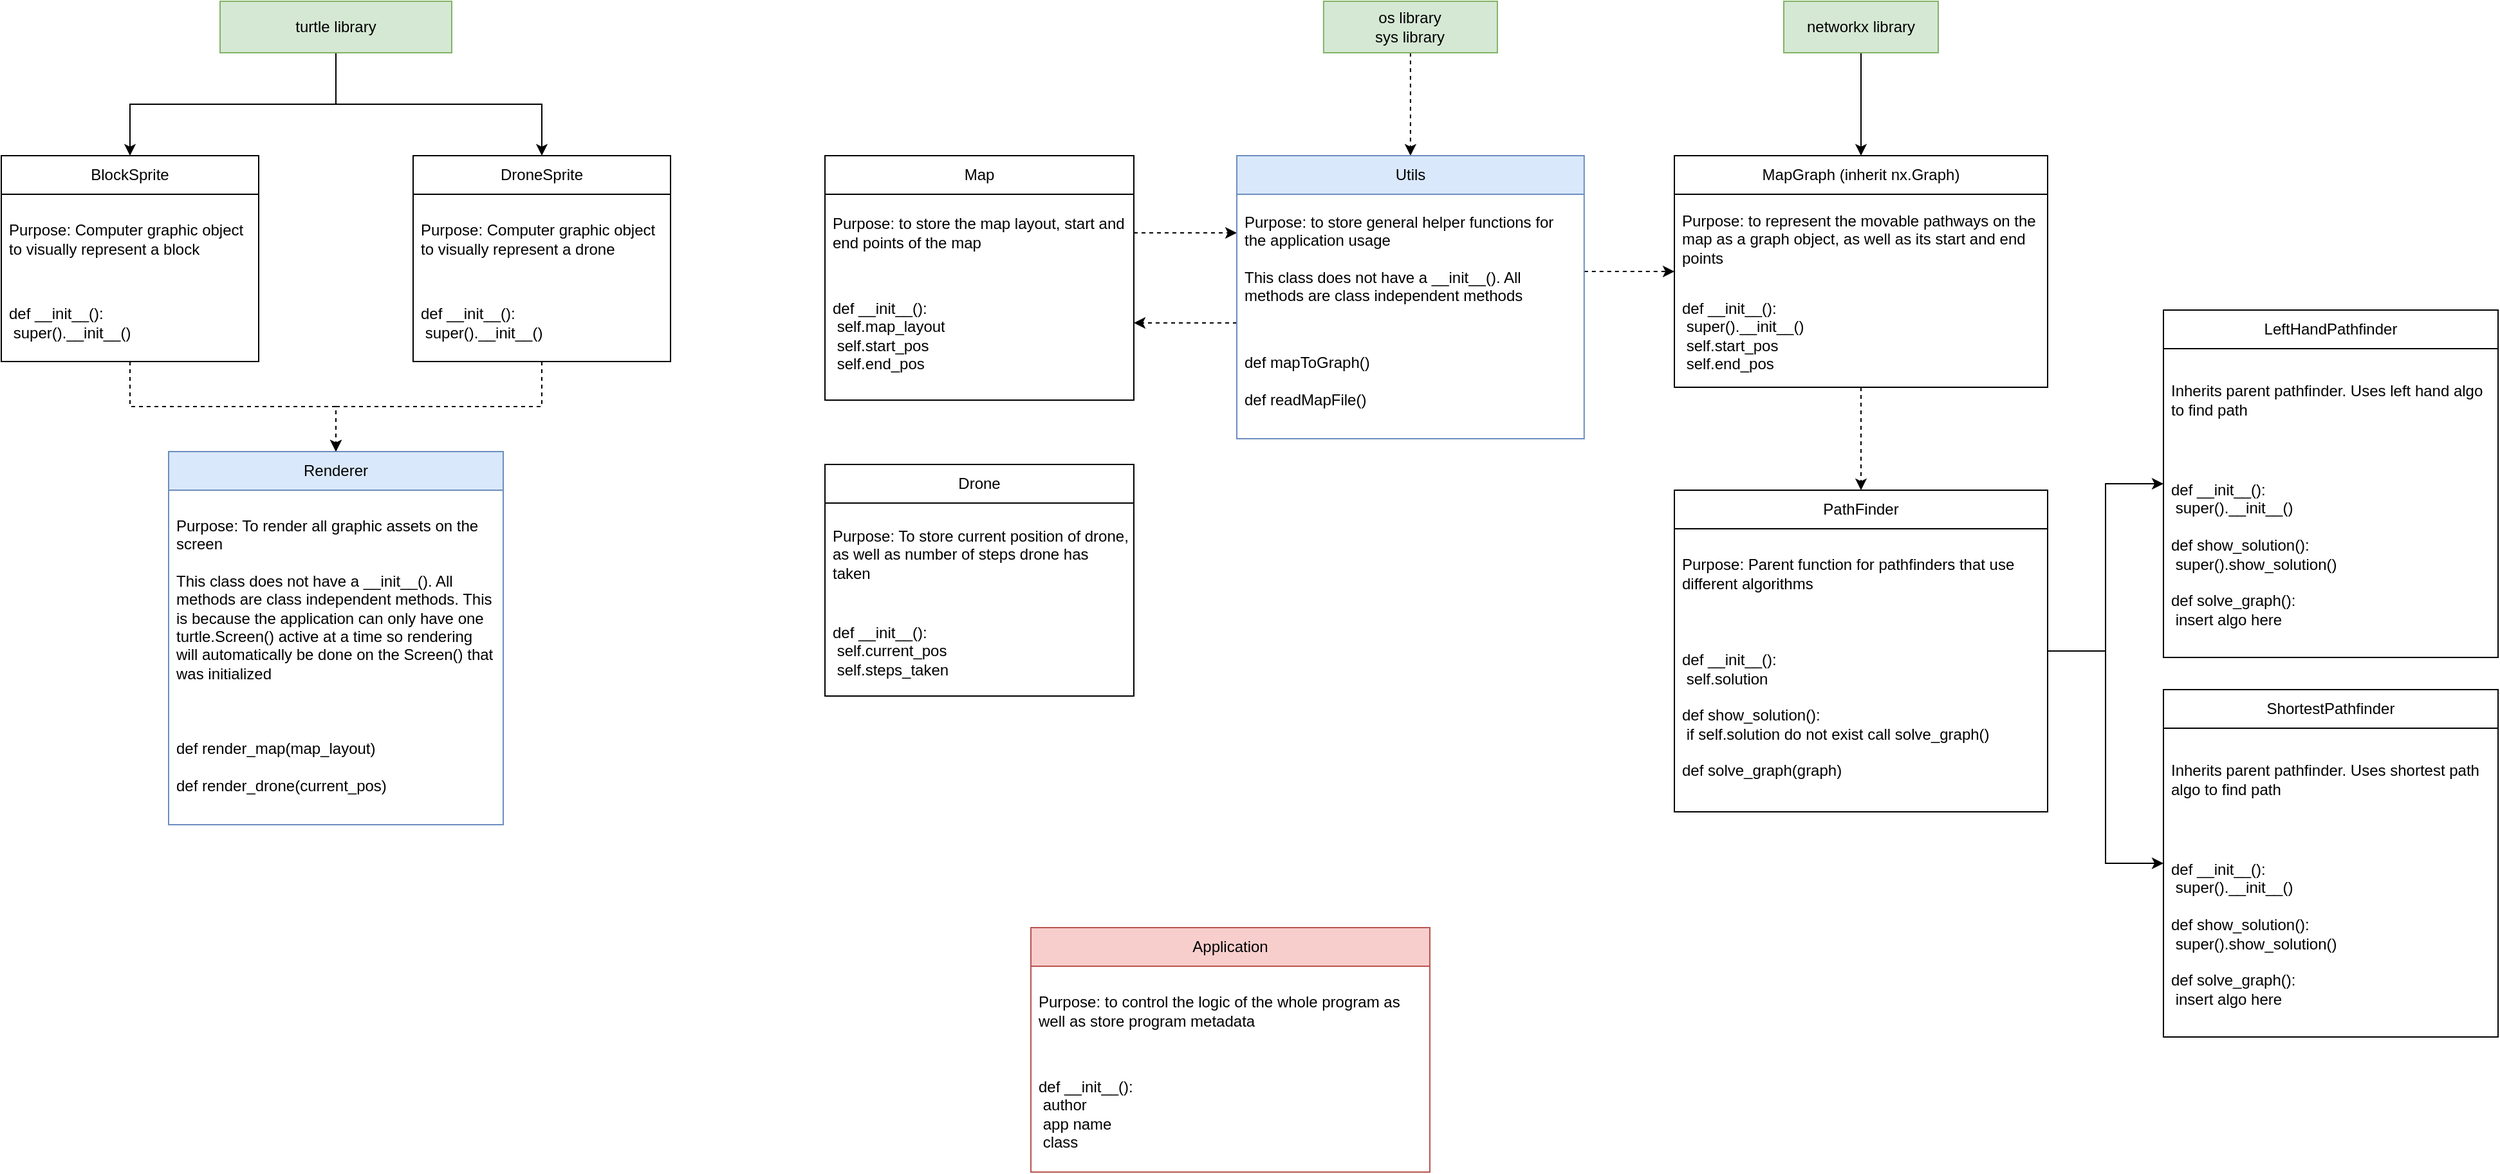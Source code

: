 <mxfile version="20.8.15" type="github" pages="3">
  <diagram id="C5RBs43oDa-KdzZeNtuy" name="Class Design">
    <mxGraphModel dx="1459" dy="796" grid="1" gridSize="10" guides="1" tooltips="1" connect="1" arrows="1" fold="1" page="1" pageScale="1" pageWidth="2336" pageHeight="1654" math="0" shadow="0">
      <root>
        <mxCell id="WIyWlLk6GJQsqaUBKTNV-0" />
        <mxCell id="WIyWlLk6GJQsqaUBKTNV-1" parent="WIyWlLk6GJQsqaUBKTNV-0" />
        <mxCell id="vD4cvlfS7zfxwfo6U6s2-16" style="edgeStyle=orthogonalEdgeStyle;rounded=0;orthogonalLoop=1;jettySize=auto;html=1;" parent="WIyWlLk6GJQsqaUBKTNV-1" source="dQ57IdhiGYJqUYmVvskk-5" target="64Xpcqo6hRMuvh9icXLn-0" edge="1">
          <mxGeometry relative="1" as="geometry" />
        </mxCell>
        <mxCell id="uCqwbNBmqY_bpqWK9Ru8-3" style="edgeStyle=orthogonalEdgeStyle;rounded=0;orthogonalLoop=1;jettySize=auto;html=1;" parent="WIyWlLk6GJQsqaUBKTNV-1" source="dQ57IdhiGYJqUYmVvskk-5" target="uCqwbNBmqY_bpqWK9Ru8-0" edge="1">
          <mxGeometry relative="1" as="geometry" />
        </mxCell>
        <mxCell id="dQ57IdhiGYJqUYmVvskk-5" value="turtle library" style="rounded=0;whiteSpace=wrap;html=1;fillColor=#d5e8d4;strokeColor=#82b366;" parent="WIyWlLk6GJQsqaUBKTNV-1" vertex="1">
          <mxGeometry x="210" y="40" width="180" height="40" as="geometry" />
        </mxCell>
        <mxCell id="pP4sysXfX_SifiGV4ZdW-8" style="edgeStyle=orthogonalEdgeStyle;rounded=0;orthogonalLoop=1;jettySize=auto;html=1;dashed=1;" parent="WIyWlLk6GJQsqaUBKTNV-1" source="dQ57IdhiGYJqUYmVvskk-13" target="pP4sysXfX_SifiGV4ZdW-3" edge="1">
          <mxGeometry relative="1" as="geometry">
            <Array as="points">
              <mxPoint x="950" y="220" />
              <mxPoint x="950" y="220" />
            </Array>
          </mxGeometry>
        </mxCell>
        <mxCell id="dQ57IdhiGYJqUYmVvskk-13" value="Map" style="swimlane;fontStyle=0;childLayout=stackLayout;horizontal=1;startSize=30;horizontalStack=0;resizeParent=1;resizeParentMax=0;resizeLast=0;collapsible=1;marginBottom=0;whiteSpace=wrap;html=1;" parent="WIyWlLk6GJQsqaUBKTNV-1" vertex="1">
          <mxGeometry x="680" y="160" width="240" height="190" as="geometry" />
        </mxCell>
        <mxCell id="dQ57IdhiGYJqUYmVvskk-14" value="Purpose: to store the map layout, start and end points of the map" style="text;strokeColor=none;fillColor=none;align=left;verticalAlign=middle;spacingLeft=4;spacingRight=4;overflow=hidden;points=[[0,0.5],[1,0.5]];portConstraint=eastwest;rotatable=0;whiteSpace=wrap;html=1;" parent="dQ57IdhiGYJqUYmVvskk-13" vertex="1">
          <mxGeometry y="30" width="240" height="60" as="geometry" />
        </mxCell>
        <mxCell id="dQ57IdhiGYJqUYmVvskk-21" value="def __init__():&lt;br&gt;&lt;span style=&quot;white-space: pre;&quot;&gt; &lt;/span&gt;self.map_layout&lt;br&gt;&lt;span style=&quot;white-space: pre;&quot;&gt; &lt;/span&gt;self.start_pos&lt;br&gt;&lt;span style=&quot;white-space: pre;&quot;&gt; &lt;/span&gt;self.end_pos&lt;br&gt;" style="text;strokeColor=none;fillColor=none;align=left;verticalAlign=middle;spacingLeft=4;spacingRight=4;overflow=hidden;points=[[0,0.5],[1,0.5]];portConstraint=eastwest;rotatable=0;whiteSpace=wrap;html=1;" parent="dQ57IdhiGYJqUYmVvskk-13" vertex="1">
          <mxGeometry y="90" width="240" height="100" as="geometry" />
        </mxCell>
        <mxCell id="vD4cvlfS7zfxwfo6U6s2-6" style="edgeStyle=orthogonalEdgeStyle;rounded=0;orthogonalLoop=1;jettySize=auto;html=1;" parent="WIyWlLk6GJQsqaUBKTNV-1" source="dQ57IdhiGYJqUYmVvskk-32" target="vD4cvlfS7zfxwfo6U6s2-2" edge="1">
          <mxGeometry relative="1" as="geometry" />
        </mxCell>
        <mxCell id="vD4cvlfS7zfxwfo6U6s2-10" style="edgeStyle=orthogonalEdgeStyle;rounded=0;orthogonalLoop=1;jettySize=auto;html=1;" parent="WIyWlLk6GJQsqaUBKTNV-1" source="dQ57IdhiGYJqUYmVvskk-32" target="vD4cvlfS7zfxwfo6U6s2-7" edge="1">
          <mxGeometry relative="1" as="geometry" />
        </mxCell>
        <mxCell id="dQ57IdhiGYJqUYmVvskk-32" value="PathFinder" style="swimlane;fontStyle=0;childLayout=stackLayout;horizontal=1;startSize=30;horizontalStack=0;resizeParent=1;resizeParentMax=0;resizeLast=0;collapsible=1;marginBottom=0;whiteSpace=wrap;html=1;" parent="WIyWlLk6GJQsqaUBKTNV-1" vertex="1">
          <mxGeometry x="1340" y="420" width="290" height="250" as="geometry" />
        </mxCell>
        <mxCell id="dQ57IdhiGYJqUYmVvskk-33" value="Purpose: Parent function for pathfinders that use different algorithms" style="text;strokeColor=none;fillColor=none;align=left;verticalAlign=middle;spacingLeft=4;spacingRight=4;overflow=hidden;points=[[0,0.5],[1,0.5]];portConstraint=eastwest;rotatable=0;whiteSpace=wrap;html=1;" parent="dQ57IdhiGYJqUYmVvskk-32" vertex="1">
          <mxGeometry y="30" width="290" height="70" as="geometry" />
        </mxCell>
        <mxCell id="dQ57IdhiGYJqUYmVvskk-35" value="def __init__():&lt;br&gt;&lt;span style=&quot;white-space: pre;&quot;&gt; &lt;/span&gt;self.solution&lt;br&gt;&lt;br&gt;def show_solution():&lt;br&gt;&lt;span style=&quot;white-space: pre;&quot;&gt; &lt;/span&gt;if self.solution do not exist call solve_graph()&lt;br&gt;&lt;br&gt;def solve_graph(graph)" style="text;strokeColor=none;fillColor=none;align=left;verticalAlign=middle;spacingLeft=4;spacingRight=4;overflow=hidden;points=[[0,0.5],[1,0.5]];portConstraint=eastwest;rotatable=0;whiteSpace=wrap;html=1;" parent="dQ57IdhiGYJqUYmVvskk-32" vertex="1">
          <mxGeometry y="100" width="290" height="150" as="geometry" />
        </mxCell>
        <mxCell id="7FqHwzOTrSw8YaoyhYBU-6" value="Application" style="swimlane;fontStyle=0;childLayout=stackLayout;horizontal=1;startSize=30;horizontalStack=0;resizeParent=1;resizeParentMax=0;resizeLast=0;collapsible=1;marginBottom=0;whiteSpace=wrap;html=1;fillColor=#f8cecc;strokeColor=#b85450;" parent="WIyWlLk6GJQsqaUBKTNV-1" vertex="1">
          <mxGeometry x="840" y="760" width="310" height="190" as="geometry" />
        </mxCell>
        <mxCell id="7FqHwzOTrSw8YaoyhYBU-7" value="Purpose: to control the logic of the whole program as well as store program metadata" style="text;strokeColor=none;fillColor=none;align=left;verticalAlign=middle;spacingLeft=4;spacingRight=4;overflow=hidden;points=[[0,0.5],[1,0.5]];portConstraint=eastwest;rotatable=0;whiteSpace=wrap;html=1;" parent="7FqHwzOTrSw8YaoyhYBU-6" vertex="1">
          <mxGeometry y="30" width="310" height="70" as="geometry" />
        </mxCell>
        <mxCell id="7FqHwzOTrSw8YaoyhYBU-9" value="def __init__():&lt;br&gt;&lt;span style=&quot;white-space: pre;&quot;&gt; &lt;/span&gt;author&lt;br&gt;&lt;span style=&quot;white-space: pre;&quot;&gt; &lt;/span&gt;app name&lt;br&gt;&lt;span style=&quot;white-space: pre;&quot;&gt; &lt;/span&gt;class" style="text;strokeColor=none;fillColor=none;align=left;verticalAlign=middle;spacingLeft=4;spacingRight=4;overflow=hidden;points=[[0,0.5],[1,0.5]];portConstraint=eastwest;rotatable=0;whiteSpace=wrap;html=1;" parent="7FqHwzOTrSw8YaoyhYBU-6" vertex="1">
          <mxGeometry y="100" width="310" height="90" as="geometry" />
        </mxCell>
        <mxCell id="4WqTjVgoWAFysmVd5On_-0" style="edgeStyle=orthogonalEdgeStyle;rounded=0;orthogonalLoop=1;jettySize=auto;html=1;dashed=1;" parent="WIyWlLk6GJQsqaUBKTNV-1" source="QhIDpwn1hLKXuRbCtxrE-2" target="pP4sysXfX_SifiGV4ZdW-3" edge="1">
          <mxGeometry relative="1" as="geometry" />
        </mxCell>
        <mxCell id="QhIDpwn1hLKXuRbCtxrE-2" value="os library&lt;br&gt;sys library" style="rounded=0;whiteSpace=wrap;html=1;fillColor=#d5e8d4;strokeColor=#82b366;" parent="WIyWlLk6GJQsqaUBKTNV-1" vertex="1">
          <mxGeometry x="1067.42" y="40" width="135.05" height="40" as="geometry" />
        </mxCell>
        <mxCell id="pP4sysXfX_SifiGV4ZdW-2" style="edgeStyle=orthogonalEdgeStyle;rounded=0;orthogonalLoop=1;jettySize=auto;html=1;dashed=1;" parent="WIyWlLk6GJQsqaUBKTNV-1" source="4GmTz1bbVhYTWeWpqr6v-0" target="dQ57IdhiGYJqUYmVvskk-32" edge="1">
          <mxGeometry relative="1" as="geometry" />
        </mxCell>
        <mxCell id="4GmTz1bbVhYTWeWpqr6v-0" value="MapGraph (inherit nx.Graph)" style="swimlane;fontStyle=0;childLayout=stackLayout;horizontal=1;startSize=30;horizontalStack=0;resizeParent=1;resizeParentMax=0;resizeLast=0;collapsible=1;marginBottom=0;whiteSpace=wrap;html=1;" parent="WIyWlLk6GJQsqaUBKTNV-1" vertex="1">
          <mxGeometry x="1340" y="160" width="290" height="180" as="geometry" />
        </mxCell>
        <mxCell id="4GmTz1bbVhYTWeWpqr6v-1" value="Purpose: to represent the movable pathways on the map as a graph object, as well as its start and end points" style="text;strokeColor=none;fillColor=none;align=left;verticalAlign=middle;spacingLeft=4;spacingRight=4;overflow=hidden;points=[[0,0.5],[1,0.5]];portConstraint=eastwest;rotatable=0;whiteSpace=wrap;html=1;" parent="4GmTz1bbVhYTWeWpqr6v-0" vertex="1">
          <mxGeometry y="30" width="290" height="70" as="geometry" />
        </mxCell>
        <mxCell id="4GmTz1bbVhYTWeWpqr6v-3" value="def __init__():&lt;br&gt;&lt;span style=&quot;white-space: pre;&quot;&gt; &lt;/span&gt;super().__init__()&lt;br&gt;&lt;span style=&quot;white-space: pre;&quot;&gt; &lt;/span&gt;self.start_pos&lt;br&gt;&lt;span style=&quot;white-space: pre;&quot;&gt; &lt;/span&gt;self.end_pos" style="text;strokeColor=none;fillColor=none;align=left;verticalAlign=middle;spacingLeft=4;spacingRight=4;overflow=hidden;points=[[0,0.5],[1,0.5]];portConstraint=eastwest;rotatable=0;whiteSpace=wrap;html=1;" parent="4GmTz1bbVhYTWeWpqr6v-0" vertex="1">
          <mxGeometry y="100" width="290" height="80" as="geometry" />
        </mxCell>
        <mxCell id="4GmTz1bbVhYTWeWpqr6v-9" style="edgeStyle=orthogonalEdgeStyle;rounded=0;orthogonalLoop=1;jettySize=auto;html=1;" parent="WIyWlLk6GJQsqaUBKTNV-1" source="4GmTz1bbVhYTWeWpqr6v-7" target="4GmTz1bbVhYTWeWpqr6v-0" edge="1">
          <mxGeometry relative="1" as="geometry" />
        </mxCell>
        <mxCell id="4GmTz1bbVhYTWeWpqr6v-7" value="networkx library" style="rounded=0;whiteSpace=wrap;html=1;fillColor=#d5e8d4;strokeColor=#82b366;" parent="WIyWlLk6GJQsqaUBKTNV-1" vertex="1">
          <mxGeometry x="1425" y="40" width="120" height="40" as="geometry" />
        </mxCell>
        <mxCell id="4WqTjVgoWAFysmVd5On_-5" style="edgeStyle=orthogonalEdgeStyle;rounded=0;orthogonalLoop=1;jettySize=auto;html=1;dashed=1;" parent="WIyWlLk6GJQsqaUBKTNV-1" source="pP4sysXfX_SifiGV4ZdW-3" target="dQ57IdhiGYJqUYmVvskk-13" edge="1">
          <mxGeometry relative="1" as="geometry">
            <Array as="points">
              <mxPoint x="940" y="290" />
              <mxPoint x="940" y="290" />
            </Array>
          </mxGeometry>
        </mxCell>
        <mxCell id="vD4cvlfS7zfxwfo6U6s2-11" style="edgeStyle=orthogonalEdgeStyle;rounded=0;orthogonalLoop=1;jettySize=auto;html=1;dashed=1;" parent="WIyWlLk6GJQsqaUBKTNV-1" source="pP4sysXfX_SifiGV4ZdW-3" target="4GmTz1bbVhYTWeWpqr6v-0" edge="1">
          <mxGeometry relative="1" as="geometry">
            <Array as="points">
              <mxPoint x="1290" y="250" />
              <mxPoint x="1290" y="250" />
            </Array>
          </mxGeometry>
        </mxCell>
        <mxCell id="pP4sysXfX_SifiGV4ZdW-3" value="Utils" style="swimlane;fontStyle=0;childLayout=stackLayout;horizontal=1;startSize=30;horizontalStack=0;resizeParent=1;resizeParentMax=0;resizeLast=0;collapsible=1;marginBottom=0;whiteSpace=wrap;html=1;fillColor=#dae8fc;strokeColor=#6c8ebf;" parent="WIyWlLk6GJQsqaUBKTNV-1" vertex="1">
          <mxGeometry x="1000" y="160" width="269.89" height="220" as="geometry" />
        </mxCell>
        <mxCell id="pP4sysXfX_SifiGV4ZdW-4" value="Purpose: to store general helper functions for the application usage&lt;br&gt;&lt;br&gt;This class does not have a __init__(). All methods are class independent methods&amp;nbsp;" style="text;strokeColor=none;fillColor=none;align=left;verticalAlign=middle;spacingLeft=4;spacingRight=4;overflow=hidden;points=[[0,0.5],[1,0.5]];portConstraint=eastwest;rotatable=0;whiteSpace=wrap;html=1;" parent="pP4sysXfX_SifiGV4ZdW-3" vertex="1">
          <mxGeometry y="30" width="269.89" height="100" as="geometry" />
        </mxCell>
        <mxCell id="pP4sysXfX_SifiGV4ZdW-6" value="def mapToGraph()&lt;br&gt;&lt;br&gt;def readMapFile()" style="text;strokeColor=none;fillColor=none;align=left;verticalAlign=middle;spacingLeft=4;spacingRight=4;overflow=hidden;points=[[0,0.5],[1,0.5]];portConstraint=eastwest;rotatable=0;whiteSpace=wrap;html=1;" parent="pP4sysXfX_SifiGV4ZdW-3" vertex="1">
          <mxGeometry y="130" width="269.89" height="90" as="geometry" />
        </mxCell>
        <mxCell id="z6e59nLzgJEq_1jcJXtY-0" style="edgeStyle=orthogonalEdgeStyle;rounded=0;orthogonalLoop=1;jettySize=auto;html=1;dashed=1;" parent="WIyWlLk6GJQsqaUBKTNV-1" source="64Xpcqo6hRMuvh9icXLn-0" target="vD4cvlfS7zfxwfo6U6s2-12" edge="1">
          <mxGeometry relative="1" as="geometry" />
        </mxCell>
        <mxCell id="64Xpcqo6hRMuvh9icXLn-0" value="BlockSprite" style="swimlane;fontStyle=0;childLayout=stackLayout;horizontal=1;startSize=30;horizontalStack=0;resizeParent=1;resizeParentMax=0;resizeLast=0;collapsible=1;marginBottom=0;whiteSpace=wrap;html=1;" parent="WIyWlLk6GJQsqaUBKTNV-1" vertex="1">
          <mxGeometry x="40" y="160" width="200" height="160" as="geometry" />
        </mxCell>
        <mxCell id="64Xpcqo6hRMuvh9icXLn-1" value="Purpose: Computer graphic object to visually represent a block" style="text;strokeColor=none;fillColor=none;align=left;verticalAlign=middle;spacingLeft=4;spacingRight=4;overflow=hidden;points=[[0,0.5],[1,0.5]];portConstraint=eastwest;rotatable=0;whiteSpace=wrap;html=1;" parent="64Xpcqo6hRMuvh9icXLn-0" vertex="1">
          <mxGeometry y="30" width="200" height="70" as="geometry" />
        </mxCell>
        <mxCell id="64Xpcqo6hRMuvh9icXLn-3" value="def __init__():&lt;br&gt;&lt;span style=&quot;white-space: pre;&quot;&gt; &lt;/span&gt;super().__init__()" style="text;strokeColor=none;fillColor=none;align=left;verticalAlign=middle;spacingLeft=4;spacingRight=4;overflow=hidden;points=[[0,0.5],[1,0.5]];portConstraint=eastwest;rotatable=0;whiteSpace=wrap;html=1;" parent="64Xpcqo6hRMuvh9icXLn-0" vertex="1">
          <mxGeometry y="100" width="200" height="60" as="geometry" />
        </mxCell>
        <mxCell id="vD4cvlfS7zfxwfo6U6s2-2" value="LeftHandPathfinder" style="swimlane;fontStyle=0;childLayout=stackLayout;horizontal=1;startSize=30;horizontalStack=0;resizeParent=1;resizeParentMax=0;resizeLast=0;collapsible=1;marginBottom=0;whiteSpace=wrap;html=1;" parent="WIyWlLk6GJQsqaUBKTNV-1" vertex="1">
          <mxGeometry x="1720.0" y="280" width="260" height="270" as="geometry" />
        </mxCell>
        <mxCell id="vD4cvlfS7zfxwfo6U6s2-5" value="Inherits parent pathfinder. Uses left hand algo to find path" style="text;strokeColor=none;fillColor=none;align=left;verticalAlign=middle;spacingLeft=4;spacingRight=4;overflow=hidden;points=[[0,0.5],[1,0.5]];portConstraint=eastwest;rotatable=0;whiteSpace=wrap;html=1;" parent="vD4cvlfS7zfxwfo6U6s2-2" vertex="1">
          <mxGeometry y="30" width="260" height="80" as="geometry" />
        </mxCell>
        <mxCell id="vD4cvlfS7zfxwfo6U6s2-3" value="def __init__():&lt;br&gt;&lt;span style=&quot;white-space: pre;&quot;&gt; &lt;/span&gt;super().__init__()&lt;br&gt;&lt;br&gt;def show_solution():&lt;br&gt;&lt;span style=&quot;white-space: pre;&quot;&gt; &lt;/span&gt;super().show_solution()&lt;br&gt;&lt;br&gt;def solve_graph():&lt;br&gt;&lt;span style=&quot;white-space: pre;&quot;&gt; &lt;/span&gt;insert algo here" style="text;strokeColor=none;fillColor=none;align=left;verticalAlign=middle;spacingLeft=4;spacingRight=4;overflow=hidden;points=[[0,0.5],[1,0.5]];portConstraint=eastwest;rotatable=0;whiteSpace=wrap;html=1;" parent="vD4cvlfS7zfxwfo6U6s2-2" vertex="1">
          <mxGeometry y="110" width="260" height="160" as="geometry" />
        </mxCell>
        <mxCell id="vD4cvlfS7zfxwfo6U6s2-7" value="ShortestPathfinder" style="swimlane;fontStyle=0;childLayout=stackLayout;horizontal=1;startSize=30;horizontalStack=0;resizeParent=1;resizeParentMax=0;resizeLast=0;collapsible=1;marginBottom=0;whiteSpace=wrap;html=1;" parent="WIyWlLk6GJQsqaUBKTNV-1" vertex="1">
          <mxGeometry x="1720.0" y="575" width="260" height="270" as="geometry" />
        </mxCell>
        <mxCell id="vD4cvlfS7zfxwfo6U6s2-8" value="Inherits parent pathfinder. Uses shortest path algo to find path" style="text;strokeColor=none;fillColor=none;align=left;verticalAlign=middle;spacingLeft=4;spacingRight=4;overflow=hidden;points=[[0,0.5],[1,0.5]];portConstraint=eastwest;rotatable=0;whiteSpace=wrap;html=1;" parent="vD4cvlfS7zfxwfo6U6s2-7" vertex="1">
          <mxGeometry y="30" width="260" height="80" as="geometry" />
        </mxCell>
        <mxCell id="vD4cvlfS7zfxwfo6U6s2-9" value="def __init__():&lt;br&gt;&lt;span style=&quot;white-space: pre;&quot;&gt; &lt;/span&gt;super().__init__()&lt;br&gt;&lt;br&gt;def show_solution():&lt;br&gt;&lt;span style=&quot;white-space: pre;&quot;&gt; &lt;/span&gt;super().show_solution()&lt;br&gt;&lt;br&gt;def solve_graph():&lt;br&gt;&lt;span style=&quot;white-space: pre;&quot;&gt; &lt;/span&gt;insert algo here" style="text;strokeColor=none;fillColor=none;align=left;verticalAlign=middle;spacingLeft=4;spacingRight=4;overflow=hidden;points=[[0,0.5],[1,0.5]];portConstraint=eastwest;rotatable=0;whiteSpace=wrap;html=1;" parent="vD4cvlfS7zfxwfo6U6s2-7" vertex="1">
          <mxGeometry y="110" width="260" height="160" as="geometry" />
        </mxCell>
        <mxCell id="vD4cvlfS7zfxwfo6U6s2-12" value="Renderer" style="swimlane;fontStyle=0;childLayout=stackLayout;horizontal=1;startSize=30;horizontalStack=0;resizeParent=1;resizeParentMax=0;resizeLast=0;collapsible=1;marginBottom=0;whiteSpace=wrap;html=1;fillColor=#dae8fc;strokeColor=#6c8ebf;" parent="WIyWlLk6GJQsqaUBKTNV-1" vertex="1">
          <mxGeometry x="170" y="390" width="260" height="290" as="geometry" />
        </mxCell>
        <mxCell id="vD4cvlfS7zfxwfo6U6s2-14" value="Purpose: To render all graphic assets on the screen&lt;br&gt;&lt;br&gt;This class does not have a __init__(). All methods are class independent methods. This is because the application can only have one turtle.Screen() active at a time so rendering will automatically be done on the Screen() that was initialized&lt;span style=&quot;white-space: pre;&quot;&gt; &lt;/span&gt;" style="text;strokeColor=none;fillColor=none;align=left;verticalAlign=middle;spacingLeft=4;spacingRight=4;overflow=hidden;points=[[0,0.5],[1,0.5]];portConstraint=eastwest;rotatable=0;whiteSpace=wrap;html=1;" parent="vD4cvlfS7zfxwfo6U6s2-12" vertex="1">
          <mxGeometry y="30" width="260" height="170" as="geometry" />
        </mxCell>
        <mxCell id="vD4cvlfS7zfxwfo6U6s2-15" value="def render_map(map_layout)&lt;br&gt;&lt;br&gt;def render_drone(current_pos)" style="text;strokeColor=none;fillColor=none;align=left;verticalAlign=middle;spacingLeft=4;spacingRight=4;overflow=hidden;points=[[0,0.5],[1,0.5]];portConstraint=eastwest;rotatable=0;whiteSpace=wrap;html=1;" parent="vD4cvlfS7zfxwfo6U6s2-12" vertex="1">
          <mxGeometry y="200" width="260" height="90" as="geometry" />
        </mxCell>
        <mxCell id="vD4cvlfS7zfxwfo6U6s2-18" value="Drone" style="swimlane;fontStyle=0;childLayout=stackLayout;horizontal=1;startSize=30;horizontalStack=0;resizeParent=1;resizeParentMax=0;resizeLast=0;collapsible=1;marginBottom=0;whiteSpace=wrap;html=1;" parent="WIyWlLk6GJQsqaUBKTNV-1" vertex="1">
          <mxGeometry x="680" y="400" width="240" height="180" as="geometry" />
        </mxCell>
        <mxCell id="vD4cvlfS7zfxwfo6U6s2-19" value="Purpose: To store current position of drone, as well as number of steps drone has taken" style="text;strokeColor=none;fillColor=none;align=left;verticalAlign=middle;spacingLeft=4;spacingRight=4;overflow=hidden;points=[[0,0.5],[1,0.5]];portConstraint=eastwest;rotatable=0;whiteSpace=wrap;html=1;" parent="vD4cvlfS7zfxwfo6U6s2-18" vertex="1">
          <mxGeometry y="30" width="240" height="80" as="geometry" />
        </mxCell>
        <mxCell id="vD4cvlfS7zfxwfo6U6s2-21" value="def __init__():&lt;br&gt;&lt;span style=&quot;white-space: pre;&quot;&gt; &lt;/span&gt;self.current_pos&lt;br&gt;&lt;span style=&quot;white-space: pre;&quot;&gt; &lt;/span&gt;self.steps_taken" style="text;strokeColor=none;fillColor=none;align=left;verticalAlign=middle;spacingLeft=4;spacingRight=4;overflow=hidden;points=[[0,0.5],[1,0.5]];portConstraint=eastwest;rotatable=0;whiteSpace=wrap;html=1;" parent="vD4cvlfS7zfxwfo6U6s2-18" vertex="1">
          <mxGeometry y="110" width="240" height="70" as="geometry" />
        </mxCell>
        <mxCell id="uCqwbNBmqY_bpqWK9Ru8-4" style="edgeStyle=orthogonalEdgeStyle;rounded=0;orthogonalLoop=1;jettySize=auto;html=1;dashed=1;" parent="WIyWlLk6GJQsqaUBKTNV-1" source="uCqwbNBmqY_bpqWK9Ru8-0" target="vD4cvlfS7zfxwfo6U6s2-12" edge="1">
          <mxGeometry relative="1" as="geometry" />
        </mxCell>
        <mxCell id="uCqwbNBmqY_bpqWK9Ru8-0" value="DroneSprite" style="swimlane;fontStyle=0;childLayout=stackLayout;horizontal=1;startSize=30;horizontalStack=0;resizeParent=1;resizeParentMax=0;resizeLast=0;collapsible=1;marginBottom=0;whiteSpace=wrap;html=1;" parent="WIyWlLk6GJQsqaUBKTNV-1" vertex="1">
          <mxGeometry x="360" y="160" width="200" height="160" as="geometry" />
        </mxCell>
        <mxCell id="uCqwbNBmqY_bpqWK9Ru8-1" value="Purpose: Computer graphic object to visually represent a drone" style="text;strokeColor=none;fillColor=none;align=left;verticalAlign=middle;spacingLeft=4;spacingRight=4;overflow=hidden;points=[[0,0.5],[1,0.5]];portConstraint=eastwest;rotatable=0;whiteSpace=wrap;html=1;" parent="uCqwbNBmqY_bpqWK9Ru8-0" vertex="1">
          <mxGeometry y="30" width="200" height="70" as="geometry" />
        </mxCell>
        <mxCell id="uCqwbNBmqY_bpqWK9Ru8-2" value="def __init__():&lt;br&gt;&lt;span style=&quot;white-space: pre;&quot;&gt; &lt;/span&gt;super().__init__()" style="text;strokeColor=none;fillColor=none;align=left;verticalAlign=middle;spacingLeft=4;spacingRight=4;overflow=hidden;points=[[0,0.5],[1,0.5]];portConstraint=eastwest;rotatable=0;whiteSpace=wrap;html=1;" parent="uCqwbNBmqY_bpqWK9Ru8-0" vertex="1">
          <mxGeometry y="100" width="200" height="60" as="geometry" />
        </mxCell>
      </root>
    </mxGraphModel>
  </diagram>
  <diagram id="5ajDKOl-wqIJCRgxZrDx" name="Program Logic Flow">
    <mxGraphModel dx="1109" dy="605" grid="1" gridSize="10" guides="1" tooltips="1" connect="1" arrows="1" fold="1" page="1" pageScale="1" pageWidth="2336" pageHeight="1654" math="0" shadow="0">
      <root>
        <mxCell id="0" />
        <mxCell id="1" parent="0" />
        <mxCell id="u_5_g53hBJqdexsL1xW0-1" value="Utils.readMapFile() scans map file for error, splits the string at breakpoints, returns the array of strings, start point and end point(s)" style="rounded=0;whiteSpace=wrap;html=1;" parent="1" vertex="1">
          <mxGeometry x="200" y="40" width="320" height="80" as="geometry" />
        </mxCell>
        <mxCell id="iqMkdEf63d4BHjMZgC9F-1" value="Instantiate Drone(), current position = start position, steps = 0" style="rounded=0;whiteSpace=wrap;html=1;" parent="1" vertex="1">
          <mxGeometry x="120" y="160" width="160" height="80" as="geometry" />
        </mxCell>
        <mxCell id="x56IGjCKMo1mnG5Cp746-1" value="Instantiate Map(), with start and end points, map layout array" style="rounded=0;whiteSpace=wrap;html=1;" parent="1" vertex="1">
          <mxGeometry x="280" y="160" width="160" height="80" as="geometry" />
        </mxCell>
        <mxCell id="sF83gJ2Y-tAZqgzx6kGP-1" value="Use Utils.mapToGraph to instantiate a MapGraph()" style="rounded=0;whiteSpace=wrap;html=1;" parent="1" vertex="1">
          <mxGeometry x="440" y="160" width="160" height="80" as="geometry" />
        </mxCell>
        <mxCell id="pWkHuSal4hi6-p0HtRRp-1" value="Instantiate turtle.Screen()" style="rounded=0;whiteSpace=wrap;html=1;" parent="1" vertex="1">
          <mxGeometry x="120" y="400" width="160" height="80" as="geometry" />
        </mxCell>
        <mxCell id="XhllJi2Ies2MjroXPOg7-3" style="edgeStyle=orthogonalEdgeStyle;rounded=0;orthogonalLoop=1;jettySize=auto;html=1;" edge="1" parent="1" source="Dwya-0_cHMQRXMRhulO9-1" target="XhllJi2Ies2MjroXPOg7-1">
          <mxGeometry relative="1" as="geometry" />
        </mxCell>
        <mxCell id="Dwya-0_cHMQRXMRhulO9-1" value="Instantiate LeftHandPathfinder()" style="rounded=0;whiteSpace=wrap;html=1;" vertex="1" parent="1">
          <mxGeometry x="40" y="280" width="160" height="80" as="geometry" />
        </mxCell>
        <mxCell id="XhllJi2Ies2MjroXPOg7-4" style="edgeStyle=orthogonalEdgeStyle;rounded=0;orthogonalLoop=1;jettySize=auto;html=1;" edge="1" parent="1" source="XhllJi2Ies2MjroXPOg7-1" target="XhllJi2Ies2MjroXPOg7-2">
          <mxGeometry relative="1" as="geometry" />
        </mxCell>
        <mxCell id="XhllJi2Ies2MjroXPOg7-1" value="Call LeftHandPathfinder.solve(MapGraph)" style="rounded=0;whiteSpace=wrap;html=1;" vertex="1" parent="1">
          <mxGeometry x="240" y="280" width="240" height="80" as="geometry" />
        </mxCell>
        <mxCell id="XhllJi2Ies2MjroXPOg7-2" value="Get solution&lt;br&gt;LeftHandPathfinder.solution" style="rounded=0;whiteSpace=wrap;html=1;" vertex="1" parent="1">
          <mxGeometry x="520" y="280" width="160" height="80" as="geometry" />
        </mxCell>
        <mxCell id="XhllJi2Ies2MjroXPOg7-5" value="On M key press call update drone position and call renderer.render_drone" style="rounded=0;whiteSpace=wrap;html=1;" vertex="1" parent="1">
          <mxGeometry x="120" y="520" width="160" height="80" as="geometry" />
        </mxCell>
        <mxCell id="XhllJi2Ies2MjroXPOg7-6" value="Call Renderer to draw the map on screen using BlockSprite()" style="rounded=0;whiteSpace=wrap;html=1;" vertex="1" parent="1">
          <mxGeometry x="280" y="400" width="160" height="80" as="geometry" />
        </mxCell>
        <mxCell id="ZX-MUaLPixuAob0pzrob-4" value="Call Renderer to spawn the droneSprite on the screen" style="rounded=0;whiteSpace=wrap;html=1;" vertex="1" parent="1">
          <mxGeometry x="440" y="400" width="160" height="80" as="geometry" />
        </mxCell>
        <mxCell id="V2TQWWy41qjP5PJCD8tl-1" value="On TAB press change to shortest path algo" style="rounded=0;whiteSpace=wrap;html=1;" vertex="1" parent="1">
          <mxGeometry x="440" y="520" width="160" height="80" as="geometry" />
        </mxCell>
        <mxCell id="V2TQWWy41qjP5PJCD8tl-2" value="Change class and update solution" style="rounded=0;whiteSpace=wrap;html=1;" vertex="1" parent="1">
          <mxGeometry x="440" y="600" width="160" height="40" as="geometry" />
        </mxCell>
        <mxCell id="V2TQWWy41qjP5PJCD8tl-3" value="Reset Drone object&lt;br&gt;Render DroneSprite object" style="rounded=0;whiteSpace=wrap;html=1;" vertex="1" parent="1">
          <mxGeometry x="440" y="640" width="160" height="80" as="geometry" />
        </mxCell>
      </root>
    </mxGraphModel>
  </diagram>
  <diagram id="5hGC8lMSfCc0nrvuFVgb" name="Extra Features">
    <mxGraphModel dx="1386" dy="756" grid="1" gridSize="10" guides="1" tooltips="1" connect="1" arrows="1" fold="1" page="1" pageScale="1" pageWidth="2336" pageHeight="1654" math="0" shadow="0">
      <root>
        <mxCell id="0" />
        <mxCell id="1" parent="0" />
        <mxCell id="gezcZxThoV1dlBntSTM1-1" value="JJ" style="rounded=0;whiteSpace=wrap;html=1;" parent="1" vertex="1">
          <mxGeometry x="200" y="80" width="120" height="40" as="geometry" />
        </mxCell>
        <mxCell id="gezcZxThoV1dlBntSTM1-2" value="Shortest Path to connect multiple delivery points" style="rounded=0;whiteSpace=wrap;html=1;" parent="1" vertex="1">
          <mxGeometry x="80" y="120" width="360" height="40" as="geometry" />
        </mxCell>
        <mxCell id="gezcZxThoV1dlBntSTM1-3" value="Random obstacles pop up, update the shortest path algorithm" style="rounded=0;whiteSpace=wrap;html=1;" parent="1" vertex="1">
          <mxGeometry x="80" y="160" width="360" height="40" as="geometry" />
        </mxCell>
      </root>
    </mxGraphModel>
  </diagram>
</mxfile>
